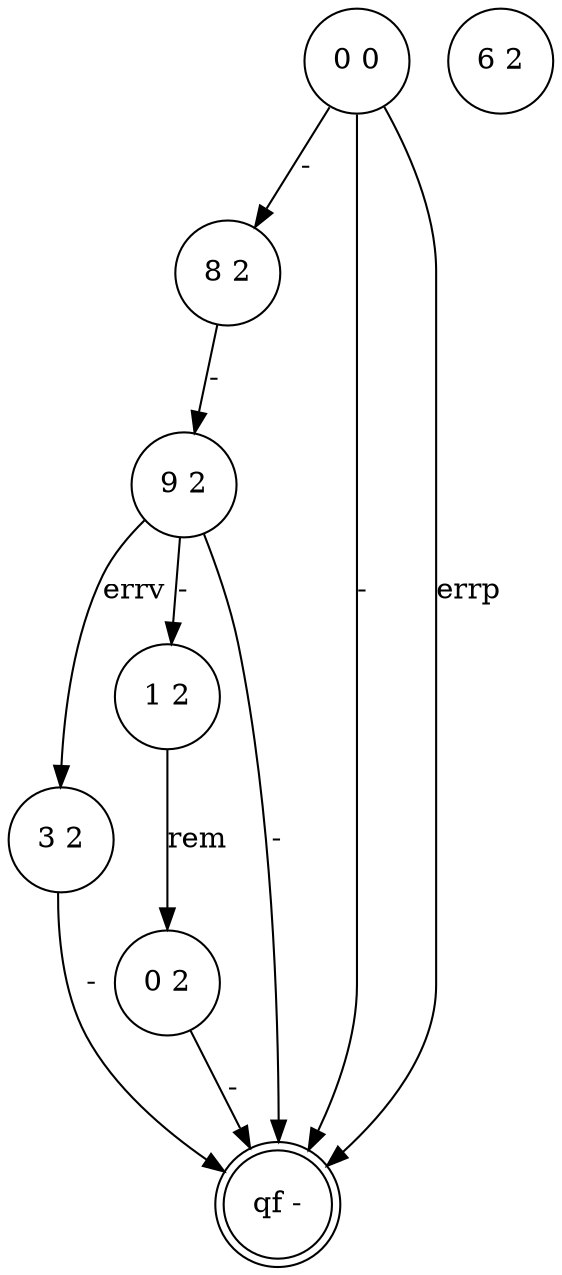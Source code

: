 digraph 4 {
	"8 2" [shape=circle]
	"9 2" [shape=circle]
	"3 2" [shape=circle]
	"1 2" [shape=circle]
	"0 2" [shape=circle]
	"qf -" [shape=doublecircle]
	"0 0" [shape=circle]
	"6 2" [shape=circle]
	"8 2" -> "9 2" [label="-"]
	"9 2" -> "3 2" [label=errv]
	"9 2" -> "1 2" [label="-"]
	"1 2" -> "0 2" [label=rem]
	"9 2" -> "qf -" [label="-"]
	"3 2" -> "qf -" [label="-"]
	"0 2" -> "qf -" [label="-"]
	"0 0" -> "8 2" [label="-"]
	"0 0" -> "qf -" [label="-"]
	"0 0" -> "qf -" [label=errp]
}
